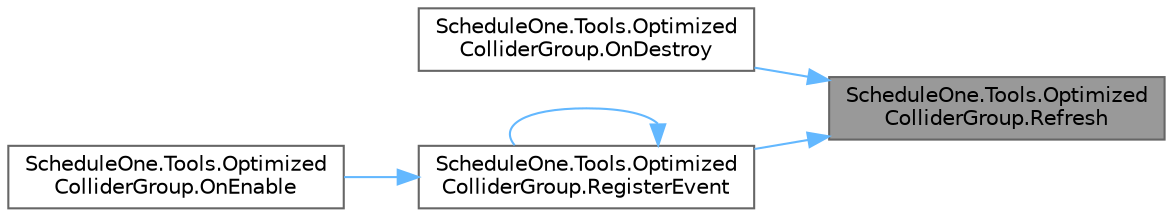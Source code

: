 digraph "ScheduleOne.Tools.OptimizedColliderGroup.Refresh"
{
 // LATEX_PDF_SIZE
  bgcolor="transparent";
  edge [fontname=Helvetica,fontsize=10,labelfontname=Helvetica,labelfontsize=10];
  node [fontname=Helvetica,fontsize=10,shape=box,height=0.2,width=0.4];
  rankdir="RL";
  Node1 [id="Node000001",label="ScheduleOne.Tools.Optimized\lColliderGroup.Refresh",height=0.2,width=0.4,color="gray40", fillcolor="grey60", style="filled", fontcolor="black",tooltip=" "];
  Node1 -> Node2 [id="edge1_Node000001_Node000002",dir="back",color="steelblue1",style="solid",tooltip=" "];
  Node2 [id="Node000002",label="ScheduleOne.Tools.Optimized\lColliderGroup.OnDestroy",height=0.2,width=0.4,color="grey40", fillcolor="white", style="filled",URL="$class_schedule_one_1_1_tools_1_1_optimized_collider_group.html#a5d6fc031390dcb7197f5fd645daa3483",tooltip=" "];
  Node1 -> Node3 [id="edge2_Node000001_Node000003",dir="back",color="steelblue1",style="solid",tooltip=" "];
  Node3 [id="Node000003",label="ScheduleOne.Tools.Optimized\lColliderGroup.RegisterEvent",height=0.2,width=0.4,color="grey40", fillcolor="white", style="filled",URL="$class_schedule_one_1_1_tools_1_1_optimized_collider_group.html#a71f0aaf702d44f90964833121d807cb6",tooltip=" "];
  Node3 -> Node4 [id="edge3_Node000003_Node000004",dir="back",color="steelblue1",style="solid",tooltip=" "];
  Node4 [id="Node000004",label="ScheduleOne.Tools.Optimized\lColliderGroup.OnEnable",height=0.2,width=0.4,color="grey40", fillcolor="white", style="filled",URL="$class_schedule_one_1_1_tools_1_1_optimized_collider_group.html#a1035419ad1c3b18928792244efac288c",tooltip=" "];
  Node3 -> Node3 [id="edge4_Node000003_Node000003",dir="back",color="steelblue1",style="solid",tooltip=" "];
}
